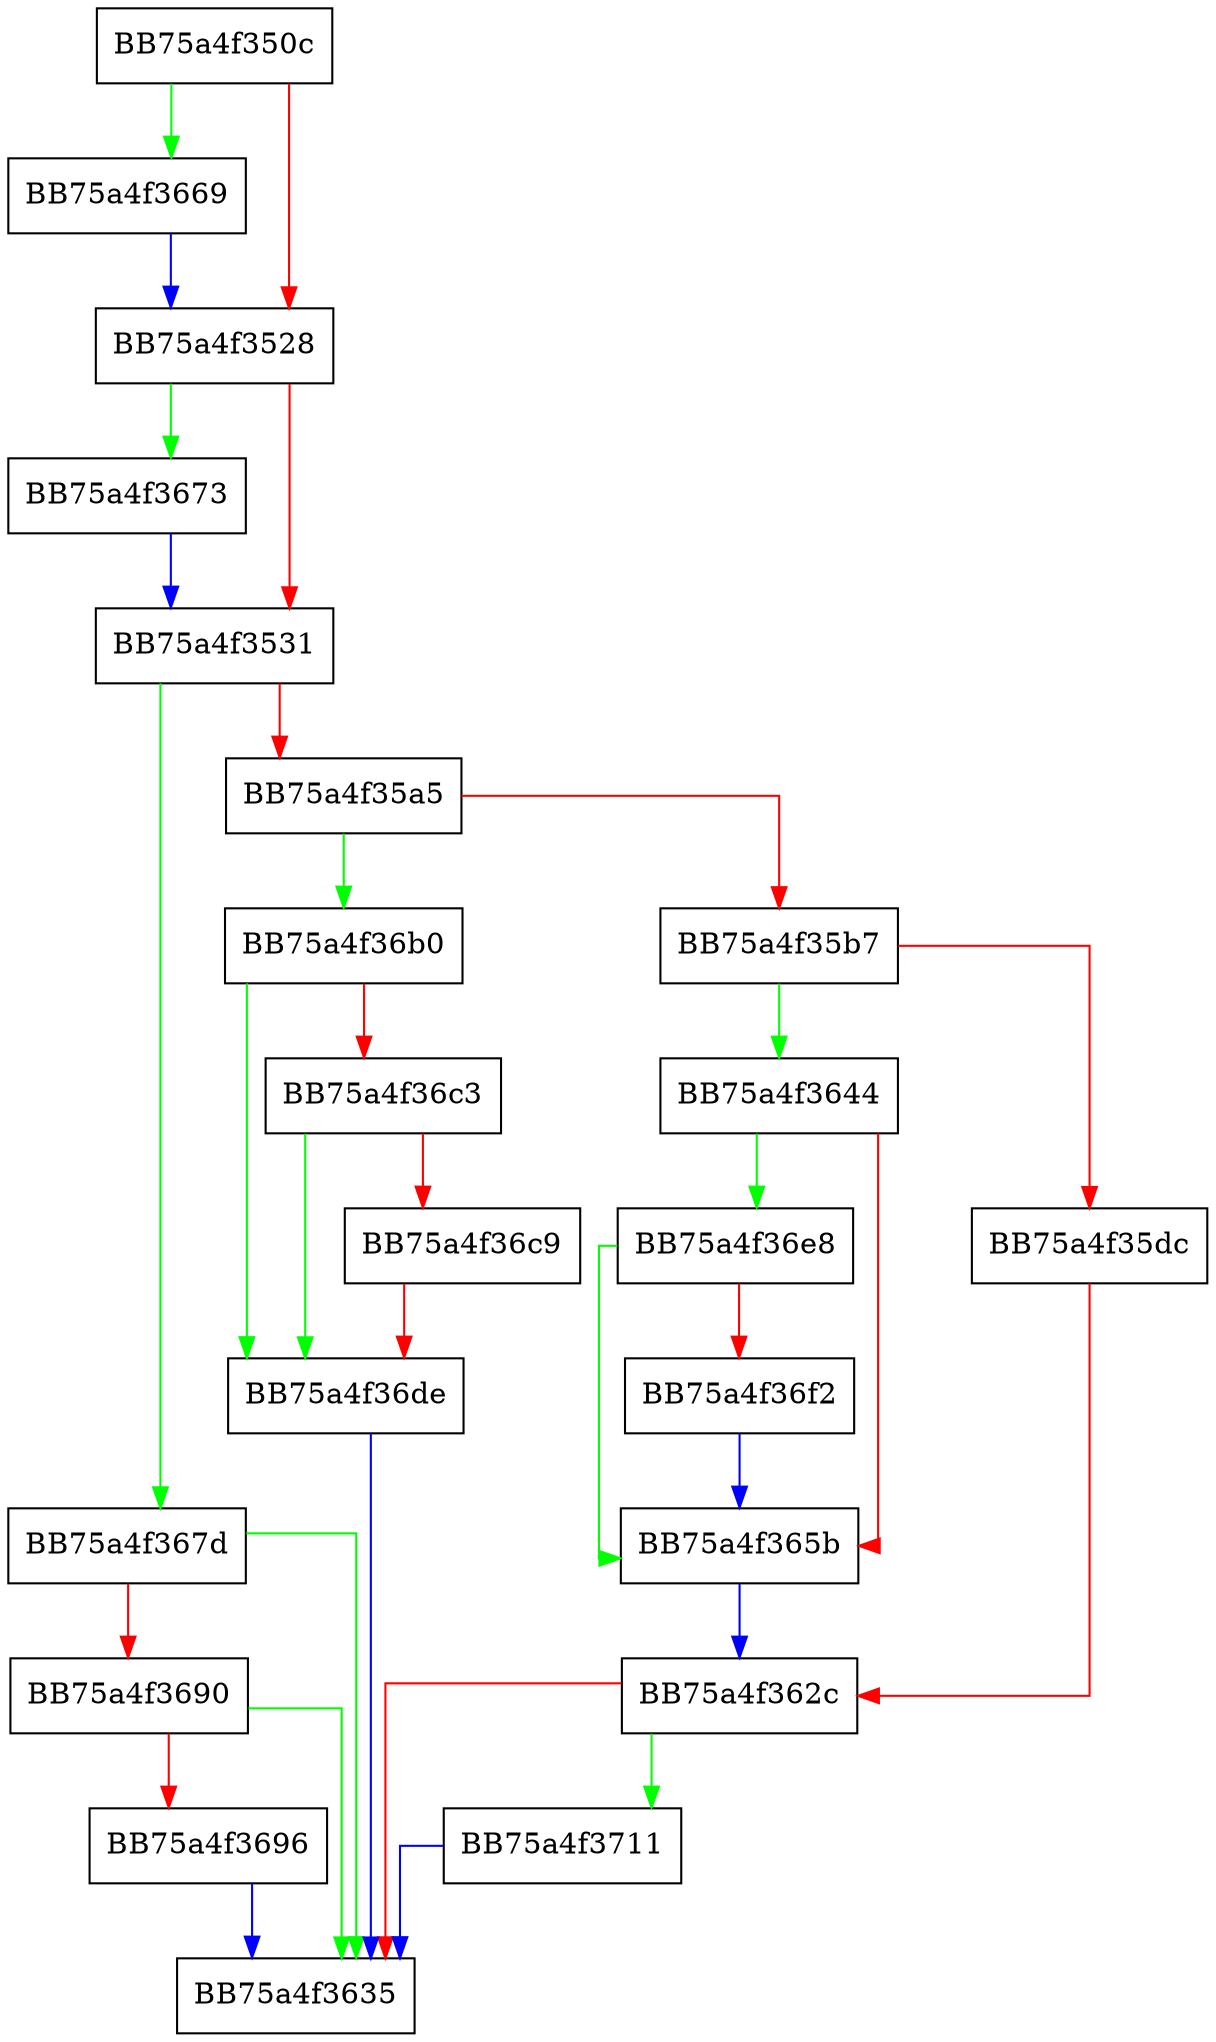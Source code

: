 digraph CreateInstance {
  node [shape="box"];
  graph [splines=ortho];
  BB75a4f350c -> BB75a4f3669 [color="green"];
  BB75a4f350c -> BB75a4f3528 [color="red"];
  BB75a4f3528 -> BB75a4f3673 [color="green"];
  BB75a4f3528 -> BB75a4f3531 [color="red"];
  BB75a4f3531 -> BB75a4f367d [color="green"];
  BB75a4f3531 -> BB75a4f35a5 [color="red"];
  BB75a4f35a5 -> BB75a4f36b0 [color="green"];
  BB75a4f35a5 -> BB75a4f35b7 [color="red"];
  BB75a4f35b7 -> BB75a4f3644 [color="green"];
  BB75a4f35b7 -> BB75a4f35dc [color="red"];
  BB75a4f35dc -> BB75a4f362c [color="red"];
  BB75a4f362c -> BB75a4f3711 [color="green"];
  BB75a4f362c -> BB75a4f3635 [color="red"];
  BB75a4f3644 -> BB75a4f36e8 [color="green"];
  BB75a4f3644 -> BB75a4f365b [color="red"];
  BB75a4f365b -> BB75a4f362c [color="blue"];
  BB75a4f3669 -> BB75a4f3528 [color="blue"];
  BB75a4f3673 -> BB75a4f3531 [color="blue"];
  BB75a4f367d -> BB75a4f3635 [color="green"];
  BB75a4f367d -> BB75a4f3690 [color="red"];
  BB75a4f3690 -> BB75a4f3635 [color="green"];
  BB75a4f3690 -> BB75a4f3696 [color="red"];
  BB75a4f3696 -> BB75a4f3635 [color="blue"];
  BB75a4f36b0 -> BB75a4f36de [color="green"];
  BB75a4f36b0 -> BB75a4f36c3 [color="red"];
  BB75a4f36c3 -> BB75a4f36de [color="green"];
  BB75a4f36c3 -> BB75a4f36c9 [color="red"];
  BB75a4f36c9 -> BB75a4f36de [color="red"];
  BB75a4f36de -> BB75a4f3635 [color="blue"];
  BB75a4f36e8 -> BB75a4f365b [color="green"];
  BB75a4f36e8 -> BB75a4f36f2 [color="red"];
  BB75a4f36f2 -> BB75a4f365b [color="blue"];
  BB75a4f3711 -> BB75a4f3635 [color="blue"];
}